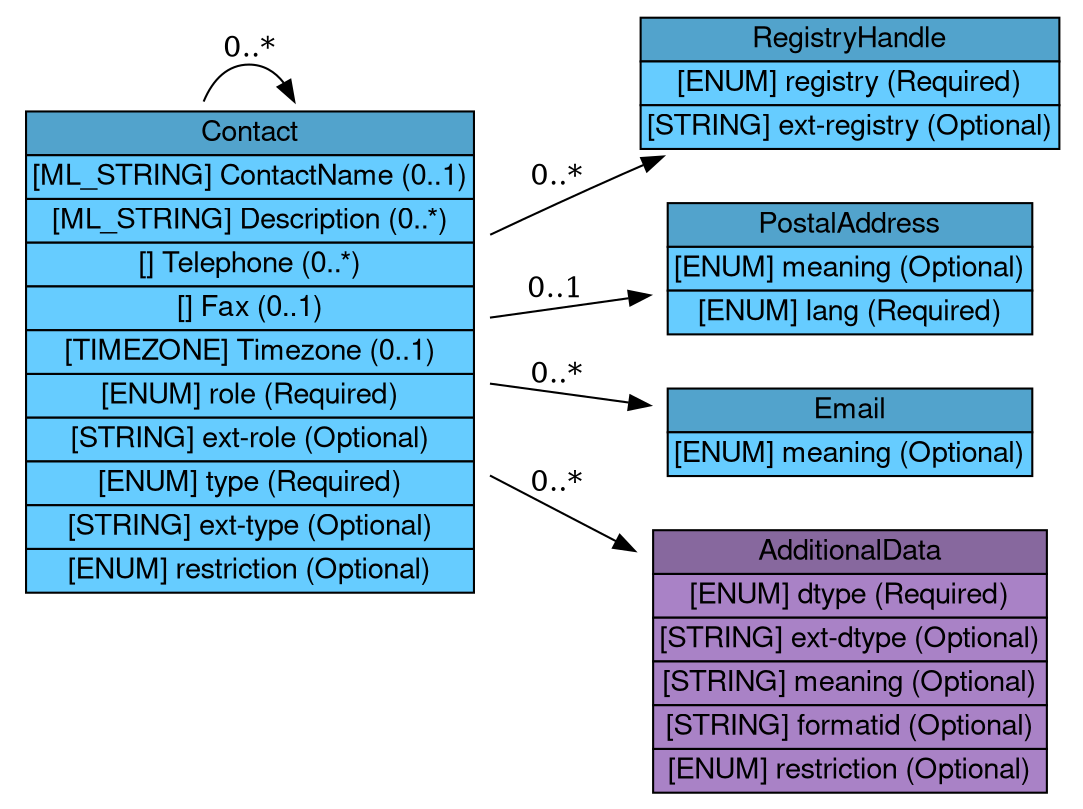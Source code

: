 digraph Contact {
	graph [bb="0,0,504,380.5",
		rankdir=LR
	];
	node [label="\N"];
	Contact	 [height=3.3194,
		label=<<table BORDER="0" CELLBORDER="1" CELLSPACING="0"> <tr> <td BGCOLOR="#52a3cc" HREF="/idmef_parser/IODEFv1/Contact.html" TITLE="The Contact class describes contact information for organizations and personnel involved in the incident. This class allows for the naming of the involved party, specifying contact information for them, and identifying their role in the incident. "><FONT FACE="Nimbus Sans L">Contact</FONT></td> </tr>" %<tr><td BGCOLOR="#66CCFF"  HREF="/idmef_parser/IODEFv1/Contact.html" TITLE="The name of the contact.  The contact may either be an organization or a person.  The type attribute disambiguates the semantics."><FONT FACE="Nimbus Sans L">[ML_STRING] ContactName (0..1)</FONT></td></tr>%<tr><td BGCOLOR="#66CCFF"  HREF="/idmef_parser/IODEFv1/Contact.html" TITLE="A free-form description of this contact.  In the case of a person, this is often the organizational title of the individual."><FONT FACE="Nimbus Sans L">[ML_STRING] Description (0..*)</FONT></td></tr>%<tr><td BGCOLOR="#66CCFF"  HREF="/idmef_parser/IODEFv1/Contact.html" TITLE="The telephone number of the contact."><FONT FACE="Nimbus Sans L">[] Telephone (0..*)</FONT></td></tr>%<tr><td BGCOLOR="#66CCFF"  HREF="/idmef_parser/IODEFv1/Contact.html" TITLE="The facsimile telephone number of the contact."><FONT FACE="Nimbus Sans L">[] Fax (0..1)</FONT></td></tr>%<tr><td BGCOLOR="#66CCFF"  HREF="/idmef_parser/IODEFv1/Contact.html" TITLE="The timezone in which the contact resides formatted according to Section 2.9."><FONT FACE="Nimbus Sans L">[TIMEZONE] Timezone (0..1)</FONT></td></tr>%<tr><td BGCOLOR="#66CCFF"  HREF="/idmef_parser/IODEFv1/Contact.html" TITLE="Indicates the role the contact fulfills.  This attribute is defined as an enumerated list:"><FONT FACE="Nimbus Sans L">[ENUM] role (Required)</FONT></td></tr>%<tr><td BGCOLOR="#66CCFF"  HREF="/idmef_parser/IODEFv1/Contact.html" TITLE="A means by which to extend the role attribute. See Section 5.1."><FONT FACE="Nimbus Sans L">[STRING] ext-role (Optional)</FONT></td></tr>%<tr><td BGCOLOR="#66CCFF"  HREF="/idmef_parser/IODEFv1/Contact.html" TITLE="Indicates the type of contact being described. This attribute is defined as an enumerated list:"><FONT FACE="Nimbus Sans L">[ENUM] type (Required)</FONT></td></tr>%<tr><td BGCOLOR="#66CCFF"  HREF="/idmef_parser/IODEFv1/Contact.html" TITLE="A means by which to extend the type attribute. See Section 5.1."><FONT FACE="Nimbus Sans L">[STRING] ext-type (Optional)</FONT></td></tr>%<tr><td BGCOLOR="#66CCFF"  HREF="/idmef_parser/IODEFv1/Contact.html" TITLE="This attribute is defined in Section 3.2."><FONT FACE="Nimbus Sans L">[ENUM] restriction (Optional)</FONT></td></tr>%</table>>,
		pos="115,216",
		shape=plaintext,
		width=3.1944];
	Contact -> Contact	 [label="0..*",
		lp="115,361",
		pos="e,136.46,335.75 93.544,335.75 98.004,346.65 105.16,353.5 115,353.5 121.77,353.5 127.26,350.26 131.49,344.7"];
	RegistryHandle	 [height=0.98611,
		label=<<table BORDER="0" CELLBORDER="1" CELLSPACING="0"> <tr> <td BGCOLOR="#52a3cc" HREF="/idmef_parser/IODEFv1/RegistryHandle.html" TITLE="The RegistryHandle class represents a handle into an Internet registry or community-specific database. The handle is specified in the element content and the type attribute specifies the database. "><FONT FACE="Nimbus Sans L">RegistryHandle</FONT></td> </tr>" %<tr><td BGCOLOR="#66CCFF"  HREF="/idmef_parser/IODEFv1/RegistryHandle.html" TITLE="The database to which the handle belongs.  The default value is &#39;local&#39;.  The possible values are:"><FONT FACE="Nimbus Sans L">[ENUM] registry (Required)</FONT></td></tr>%<tr><td BGCOLOR="#66CCFF"  HREF="/idmef_parser/IODEFv1/RegistryHandle.html" TITLE="A means by which to extend the registry attribute.  See Section 5.1."><FONT FACE="Nimbus Sans L">[STRING] ext-registry (Optional)</FONT></td></tr>%</table>>,
		pos="396.5,345",
		shape=plaintext,
		width=2.9861];
	Contact -> RegistryHandle	 [label="0..*",
		lp="259.5,299.5",
		pos="e,308.3,309.45 230.09,273.54 249.64,282.94 269.83,292.4 289,301 292.23,302.45 295.51,303.9 298.84,305.36"];
	PostalAddress	 [height=0.98611,
		label=<<table BORDER="0" CELLBORDER="1" CELLSPACING="0"> <tr> <td BGCOLOR="#52a3cc" HREF="/idmef_parser/IODEFv1/PostalAddress.html" TITLE="The PostalAddress class specifies a postal address formatted according to the POSTAL data type (Section 2.11). "><FONT FACE="Nimbus Sans L">PostalAddress</FONT></td> </tr>" %<tr><td BGCOLOR="#66CCFF"  HREF="/idmef_parser/IODEFv1/PostalAddress.html" TITLE="A free-form description of the element content."><FONT FACE="Nimbus Sans L">[ENUM] meaning (Optional)</FONT></td></tr>%<tr><td BGCOLOR="#66CCFF"  HREF="/idmef_parser/IODEFv1/PostalAddress.html" TITLE="A valid language code per RFC 4646 [7] constrained by the definition of &quot;xs:language&quot;.  The interpretation of this code is described in Section 6."><FONT FACE="Nimbus Sans L">[ENUM] lang (Required)</FONT></td></tr>%</table>>,
		pos="396.5,256",
		shape=plaintext,
		width=2.6528];
	Contact -> PostalAddress	 [label="0..1",
		lp="259.5,244.5",
		pos="e,300.67,242.38 230.31,232.38 250.31,235.23 271.02,238.17 290.76,240.97"];
	Email	 [height=0.69444,
		label=<<table BORDER="0" CELLBORDER="1" CELLSPACING="0"> <tr> <td BGCOLOR="#52a3cc" HREF="/idmef_parser/IODEFv1/Email.html" TITLE="The Email class specifies an email address formatted according to EMAIL data type (Section 2.14). "><FONT FACE="Nimbus Sans L">Email</FONT></td> </tr>" %<tr><td BGCOLOR="#66CCFF"  HREF="/idmef_parser/IODEFv1/Email.html" TITLE="A free-form description of the element content (e.g., hours of coverage for a given number)."><FONT FACE="Nimbus Sans L">[ENUM] meaning (Optional)</FONT></td></tr>%</table>>,
		pos="396.5,177",
		shape=plaintext,
		width=2.6528];
	Contact -> Email	 [label="0..*",
		lp="259.5,203.5",
		pos="e,300.67,190.28 230.31,200.02 250.31,197.25 271.02,194.38 290.76,191.65"];
	AdditionalData	 [height=1.8611,
		label=<<table BORDER="0" CELLBORDER="1" CELLSPACING="0"> <tr> <td BGCOLOR="#87689e" HREF="/idmef_parser/IODEFv1/AdditionalData.html" TITLE="The AdditionalData class serves as an extension mechanism for information not otherwise represented in the data model. For relatively simple information, atomic data types (e.g., integers, strings) are provided with a mechanism to annotate their meaning. The class can also be used to extend the data model (and the associated Schema) to support proprietary extensions by encapsulating entire XML documents conforming to another Schema (e.g., IDMEF). A detailed discussion for extending the data model and the schema can be found in Section 5. "><FONT FACE="Nimbus Sans L">AdditionalData</FONT></td> </tr>" %<tr><td BGCOLOR="#a982c6"  HREF="/idmef_parser/IODEFv1/AdditionalData.html" TITLE="The data type of the element content.  The permitted values for this attribute are shown below.  The default value is &quot;string&quot;."><FONT FACE="Nimbus Sans L">[ENUM] dtype (Required)</FONT></td></tr>%<tr><td BGCOLOR="#a982c6"  HREF="/idmef_parser/IODEFv1/AdditionalData.html" TITLE="A means by which to extend the dtype attribute.  See Section 5.1."><FONT FACE="Nimbus Sans L">[STRING] ext-dtype (Optional)</FONT></td></tr>%<tr><td BGCOLOR="#a982c6"  HREF="/idmef_parser/IODEFv1/AdditionalData.html" TITLE="A free-form description of the element content."><FONT FACE="Nimbus Sans L">[STRING] meaning (Optional)</FONT></td></tr>%<tr><td BGCOLOR="#a982c6"  HREF="/idmef_parser/IODEFv1/AdditionalData.html" TITLE="An identifier referencing the format and semantics of the element content."><FONT FACE="Nimbus Sans L">[STRING] formatid (Optional)</FONT></td></tr>%<tr><td BGCOLOR="#a982c6"  HREF="/idmef_parser/IODEFv1/AdditionalData.html" TITLE="This attribute has been defined in Section 3.2."><FONT FACE="Nimbus Sans L">[ENUM] restriction (Optional)</FONT></td></tr>%</table>>,
		pos="396.5,67",
		shape=plaintext,
		width=2.8194];
	Contact -> AdditionalData	 [label="0..*",
		lp="259.5,148.5",
		pos="e,294.9,120.78 230.31,154.97 248.71,145.23 267.71,135.17 285.99,125.49"];
}
